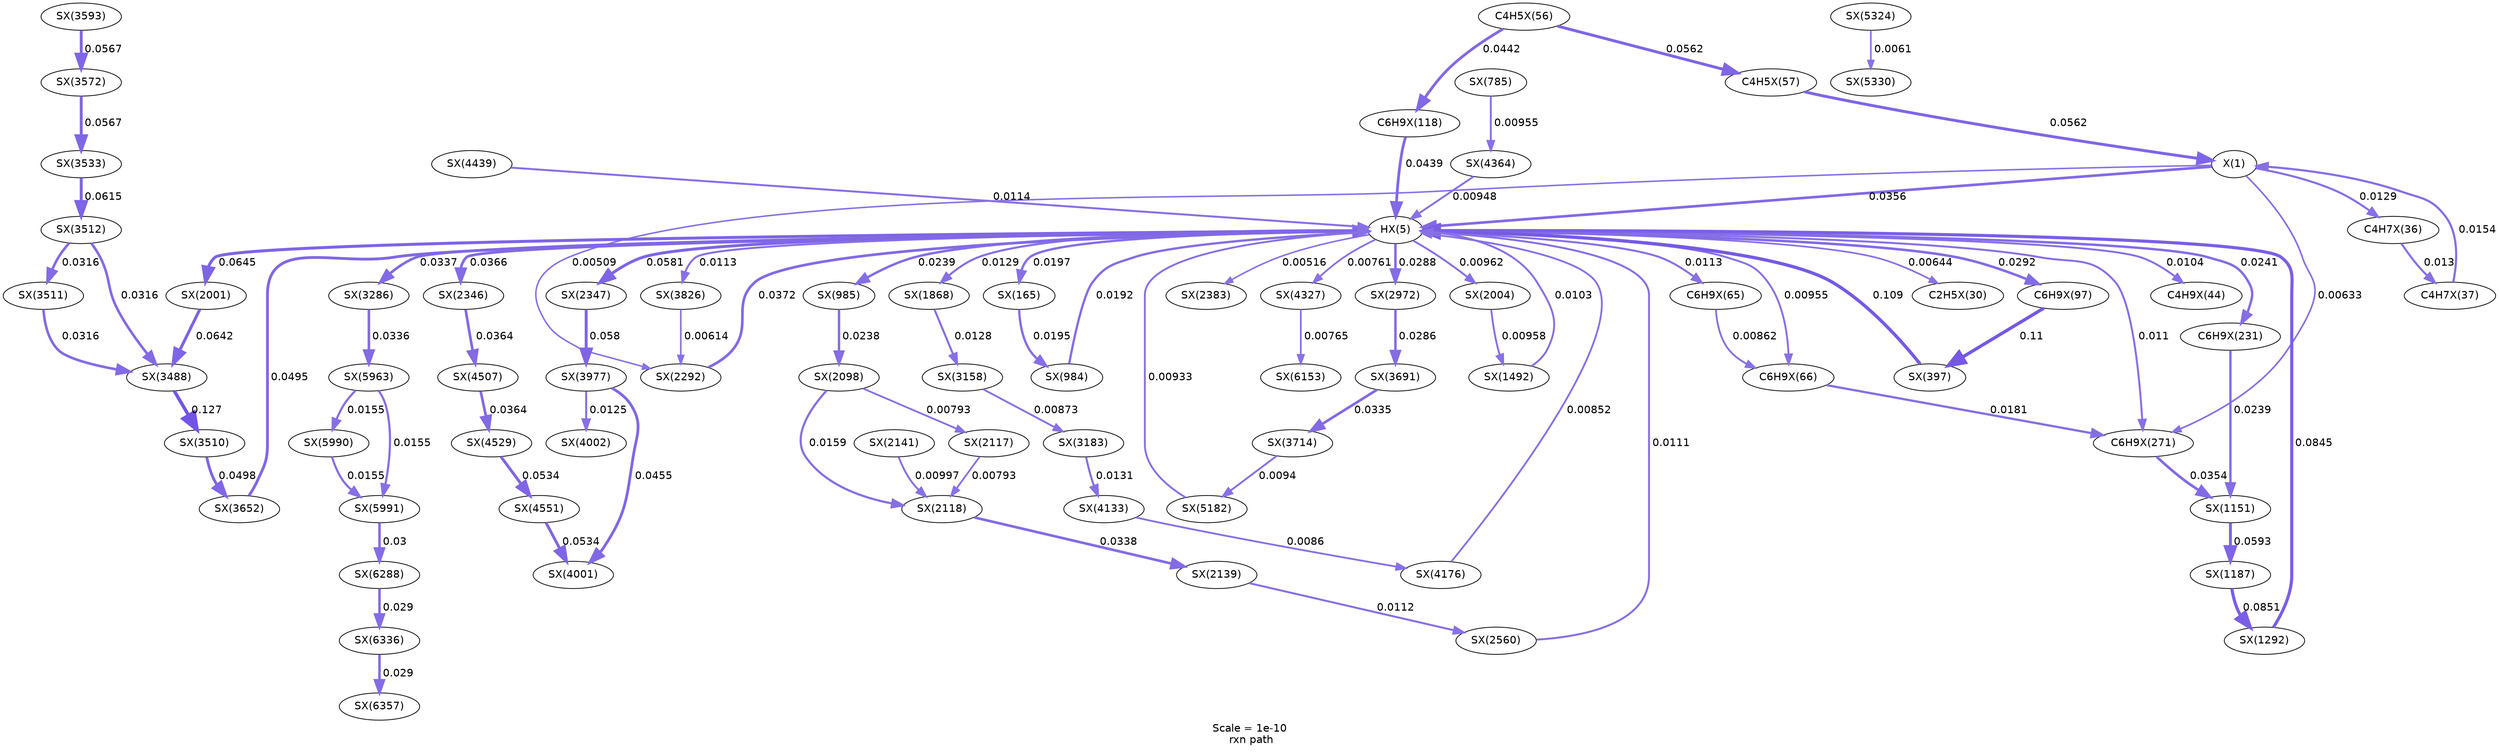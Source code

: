 digraph reaction_paths {
center=1;
s64 -> s65[fontname="Helvetica", style="setlinewidth(3.48)", arrowsize=1.74, color="0.7, 0.536, 0.9"
, label=" 0.0356"];
s78 -> s64[fontname="Helvetica", style="setlinewidth(3.83)", arrowsize=1.91, color="0.7, 0.556, 0.9"
, label=" 0.0562"];
s64 -> s95[fontname="Helvetica", style="setlinewidth(2.18)", arrowsize=1.09, color="0.7, 0.506, 0.9"
, label=" 0.00633"];
s64 -> s165[fontname="Helvetica", style="setlinewidth(2.01)", arrowsize=1.01, color="0.7, 0.505, 0.9"
, label=" 0.00509"];
s64 -> s73[fontname="Helvetica", style="setlinewidth(2.71)", arrowsize=1.36, color="0.7, 0.513, 0.9"
, label=" 0.0129"];
s74 -> s64[fontname="Helvetica", style="setlinewidth(2.85)", arrowsize=1.42, color="0.7, 0.515, 0.9"
, label=" 0.0154"];
s65 -> s68[fontname="Helvetica", style="setlinewidth(2.19)", arrowsize=1.1, color="0.7, 0.506, 0.9"
, label=" 0.00644"];
s85 -> s65[fontname="Helvetica", style="setlinewidth(3.64)", arrowsize=1.82, color="0.7, 0.544, 0.9"
, label=" 0.0439"];
s65 -> s79[fontname="Helvetica", style="setlinewidth(2.62)", arrowsize=1.31, color="0.7, 0.511, 0.9"
, label=" 0.0113"];
s65 -> s84[fontname="Helvetica", style="setlinewidth(3.33)", arrowsize=1.67, color="0.7, 0.529, 0.9"
, label=" 0.0292"];
s65 -> s75[fontname="Helvetica", style="setlinewidth(2.55)", arrowsize=1.28, color="0.7, 0.51, 0.9"
, label=" 0.0104"];
s98 -> s65[fontname="Helvetica", style="setlinewidth(4.33)", arrowsize=2.16, color="0.7, 0.609, 0.9"
, label=" 0.109"];
s65 -> s94[fontname="Helvetica", style="setlinewidth(3.19)", arrowsize=1.59, color="0.7, 0.524, 0.9"
, label=" 0.0241"];
s65 -> s95[fontname="Helvetica", style="setlinewidth(2.6)", arrowsize=1.3, color="0.7, 0.511, 0.9"
, label=" 0.011"];
s65 -> s80[fontname="Helvetica", style="setlinewidth(2.49)", arrowsize=1.24, color="0.7, 0.51, 0.9"
, label=" 0.00955"];
s124 -> s65[fontname="Helvetica", style="setlinewidth(4.13)", arrowsize=2.07, color="0.7, 0.585, 0.9"
, label=" 0.0845"];
s65 -> s91[fontname="Helvetica", style="setlinewidth(3.03)", arrowsize=1.52, color="0.7, 0.52, 0.9"
, label=" 0.0197"];
s112 -> s65[fontname="Helvetica", style="setlinewidth(3.02)", arrowsize=1.51, color="0.7, 0.519, 0.9"
, label=" 0.0192"];
s65 -> s113[fontname="Helvetica", style="setlinewidth(3.18)", arrowsize=1.59, color="0.7, 0.524, 0.9"
, label=" 0.0239"];
s178 -> s65[fontname="Helvetica", style="setlinewidth(2.6)", arrowsize=1.3, color="0.7, 0.511, 0.9"
, label=" 0.0111"];
s65 -> s146[fontname="Helvetica", style="setlinewidth(2.71)", arrowsize=1.36, color="0.7, 0.513, 0.9"
, label=" 0.0129"];
s65 -> s152[fontname="Helvetica", style="setlinewidth(3.93)", arrowsize=1.97, color="0.7, 0.565, 0.9"
, label=" 0.0645"];
s65 -> s182[fontname="Helvetica", style="setlinewidth(3.32)", arrowsize=1.66, color="0.7, 0.529, 0.9"
, label=" 0.0288"];
s165 -> s65[fontname="Helvetica", style="setlinewidth(3.51)", arrowsize=1.76, color="0.7, 0.537, 0.9"
, label=" 0.0372"];
s65 -> s221[fontname="Helvetica", style="setlinewidth(2.62)", arrowsize=1.31, color="0.7, 0.511, 0.9"
, label=" 0.0113"];
s65 -> s167[fontname="Helvetica", style="setlinewidth(3.85)", arrowsize=1.93, color="0.7, 0.558, 0.9"
, label=" 0.0581"];
s128 -> s65[fontname="Helvetica", style="setlinewidth(2.54)", arrowsize=1.27, color="0.7, 0.51, 0.9"
, label=" 0.0103"];
s242 -> s65[fontname="Helvetica", style="setlinewidth(2.48)", arrowsize=1.24, color="0.7, 0.509, 0.9"
, label=" 0.00948"];
s211 -> s65[fontname="Helvetica", style="setlinewidth(3.73)", arrowsize=1.87, color="0.7, 0.55, 0.9"
, label=" 0.0495"];
s65 -> s166[fontname="Helvetica", style="setlinewidth(3.5)", arrowsize=1.75, color="0.7, 0.537, 0.9"
, label=" 0.0366"];
s233 -> s65[fontname="Helvetica", style="setlinewidth(2.4)", arrowsize=1.2, color="0.7, 0.509, 0.9"
, label=" 0.00852"];
s250 -> s65[fontname="Helvetica", style="setlinewidth(2.47)", arrowsize=1.24, color="0.7, 0.509, 0.9"
, label=" 0.00933"];
s65 -> s198[fontname="Helvetica", style="setlinewidth(3.44)", arrowsize=1.72, color="0.7, 0.534, 0.9"
, label=" 0.0337"];
s65 -> s155[fontname="Helvetica", style="setlinewidth(2.49)", arrowsize=1.25, color="0.7, 0.51, 0.9"
, label=" 0.00962"];
s65 -> s239[fontname="Helvetica", style="setlinewidth(2.32)", arrowsize=1.16, color="0.7, 0.508, 0.9"
, label=" 0.00761"];
s65 -> s170[fontname="Helvetica", style="setlinewidth(2.02)", arrowsize=1.01, color="0.7, 0.505, 0.9"
, label=" 0.00516"];
s243 -> s65[fontname="Helvetica", style="setlinewidth(2.62)", arrowsize=1.31, color="0.7, 0.511, 0.9"
, label=" 0.0114"];
s77 -> s78[fontname="Helvetica", style="setlinewidth(3.83)", arrowsize=1.91, color="0.7, 0.556, 0.9"
, label=" 0.0562"];
s77 -> s85[fontname="Helvetica", style="setlinewidth(3.65)", arrowsize=1.82, color="0.7, 0.544, 0.9"
, label=" 0.0442"];
s79 -> s80[fontname="Helvetica", style="setlinewidth(2.41)", arrowsize=1.21, color="0.7, 0.509, 0.9"
, label=" 0.00862"];
s84 -> s98[fontname="Helvetica", style="setlinewidth(4.33)", arrowsize=2.17, color="0.7, 0.61, 0.9"
, label=" 0.11"];
s94 -> s117[fontname="Helvetica", style="setlinewidth(3.18)", arrowsize=1.59, color="0.7, 0.524, 0.9"
, label=" 0.0239"];
s95 -> s117[fontname="Helvetica", style="setlinewidth(3.48)", arrowsize=1.74, color="0.7, 0.535, 0.9"
, label=" 0.0354"];
s117 -> s120[fontname="Helvetica", style="setlinewidth(3.87)", arrowsize=1.93, color="0.7, 0.559, 0.9"
, label=" 0.0593"];
s80 -> s95[fontname="Helvetica", style="setlinewidth(2.97)", arrowsize=1.49, color="0.7, 0.518, 0.9"
, label=" 0.0181"];
s120 -> s124[fontname="Helvetica", style="setlinewidth(4.14)", arrowsize=2.07, color="0.7, 0.585, 0.9"
, label=" 0.0851"];
s91 -> s112[fontname="Helvetica", style="setlinewidth(3.03)", arrowsize=1.51, color="0.7, 0.52, 0.9"
, label=" 0.0195"];
s113 -> s156[fontname="Helvetica", style="setlinewidth(3.18)", arrowsize=1.59, color="0.7, 0.524, 0.9"
, label=" 0.0238"];
s156 -> s159[fontname="Helvetica", style="setlinewidth(2.87)", arrowsize=1.44, color="0.7, 0.516, 0.9"
, label=" 0.0159"];
s156 -> s158[fontname="Helvetica", style="setlinewidth(2.35)", arrowsize=1.17, color="0.7, 0.508, 0.9"
, label=" 0.00793"];
s158 -> s159[fontname="Helvetica", style="setlinewidth(2.35)", arrowsize=1.17, color="0.7, 0.508, 0.9"
, label=" 0.00793"];
s162 -> s159[fontname="Helvetica", style="setlinewidth(2.52)", arrowsize=1.26, color="0.7, 0.51, 0.9"
, label=" 0.00997"];
s159 -> s160[fontname="Helvetica", style="setlinewidth(3.44)", arrowsize=1.72, color="0.7, 0.534, 0.9"
, label=" 0.0338"];
s160 -> s178[fontname="Helvetica", style="setlinewidth(2.61)", arrowsize=1.3, color="0.7, 0.511, 0.9"
, label=" 0.0112"];
s146 -> s190[fontname="Helvetica", style="setlinewidth(2.71)", arrowsize=1.35, color="0.7, 0.513, 0.9"
, label=" 0.0128"];
s190 -> s193[fontname="Helvetica", style="setlinewidth(2.42)", arrowsize=1.21, color="0.7, 0.509, 0.9"
, label=" 0.00873"];
s152 -> s202[fontname="Helvetica", style="setlinewidth(3.93)", arrowsize=1.96, color="0.7, 0.564, 0.9"
, label=" 0.0642"];
s205 -> s202[fontname="Helvetica", style="setlinewidth(3.39)", arrowsize=1.7, color="0.7, 0.532, 0.9"
, label=" 0.0316"];
s204 -> s202[fontname="Helvetica", style="setlinewidth(3.39)", arrowsize=1.7, color="0.7, 0.532, 0.9"
, label=" 0.0316"];
s202 -> s203[fontname="Helvetica", style="setlinewidth(4.45)", arrowsize=2.22, color="0.7, 0.627, 0.9"
, label=" 0.127"];
s205 -> s204[fontname="Helvetica", style="setlinewidth(3.39)", arrowsize=1.7, color="0.7, 0.532, 0.9"
, label=" 0.0316"];
s206 -> s205[fontname="Helvetica", style="setlinewidth(3.89)", arrowsize=1.95, color="0.7, 0.561, 0.9"
, label=" 0.0615"];
s208 -> s206[fontname="Helvetica", style="setlinewidth(3.83)", arrowsize=1.92, color="0.7, 0.557, 0.9"
, label=" 0.0567"];
s209 -> s208[fontname="Helvetica", style="setlinewidth(3.83)", arrowsize=1.92, color="0.7, 0.557, 0.9"
, label=" 0.0567"];
s203 -> s211[fontname="Helvetica", style="setlinewidth(3.74)", arrowsize=1.87, color="0.7, 0.55, 0.9"
, label=" 0.0498"];
s182 -> s212[fontname="Helvetica", style="setlinewidth(3.32)", arrowsize=1.66, color="0.7, 0.529, 0.9"
, label=" 0.0286"];
s212 -> s213[fontname="Helvetica", style="setlinewidth(3.44)", arrowsize=1.72, color="0.7, 0.533, 0.9"
, label=" 0.0335"];
s221 -> s165[fontname="Helvetica", style="setlinewidth(2.15)", arrowsize=1.08, color="0.7, 0.506, 0.9"
, label=" 0.00614"];
s167 -> s223[fontname="Helvetica", style="setlinewidth(3.85)", arrowsize=1.93, color="0.7, 0.558, 0.9"
, label=" 0.058"];
s223 -> s225[fontname="Helvetica", style="setlinewidth(2.69)", arrowsize=1.35, color="0.7, 0.513, 0.9"
, label=" 0.0125"];
s223 -> s224[fontname="Helvetica", style="setlinewidth(3.67)", arrowsize=1.83, color="0.7, 0.545, 0.9"
, label=" 0.0455"];
s193 -> s231[fontname="Helvetica", style="setlinewidth(2.73)", arrowsize=1.36, color="0.7, 0.513, 0.9"
, label=" 0.0131"];
s231 -> s233[fontname="Helvetica", style="setlinewidth(2.41)", arrowsize=1.2, color="0.7, 0.509, 0.9"
, label=" 0.0086"];
s155 -> s128[fontname="Helvetica", style="setlinewidth(2.49)", arrowsize=1.25, color="0.7, 0.51, 0.9"
, label=" 0.00958"];
s108 -> s242[fontname="Helvetica", style="setlinewidth(2.49)", arrowsize=1.24, color="0.7, 0.51, 0.9"
, label=" 0.00955"];
s166 -> s244[fontname="Helvetica", style="setlinewidth(3.5)", arrowsize=1.75, color="0.7, 0.536, 0.9"
, label=" 0.0364"];
s244 -> s245[fontname="Helvetica", style="setlinewidth(3.5)", arrowsize=1.75, color="0.7, 0.536, 0.9"
, label=" 0.0364"];
s245 -> s246[fontname="Helvetica", style="setlinewidth(3.79)", arrowsize=1.89, color="0.7, 0.553, 0.9"
, label=" 0.0534"];
s246 -> s224[fontname="Helvetica", style="setlinewidth(3.79)", arrowsize=1.89, color="0.7, 0.553, 0.9"
, label=" 0.0534"];
s73 -> s74[fontname="Helvetica", style="setlinewidth(2.72)", arrowsize=1.36, color="0.7, 0.513, 0.9"
, label=" 0.013"];
s213 -> s250[fontname="Helvetica", style="setlinewidth(2.48)", arrowsize=1.24, color="0.7, 0.509, 0.9"
, label=" 0.0094"];
s258 -> s259[fontname="Helvetica", style="setlinewidth(2.15)", arrowsize=1.08, color="0.7, 0.506, 0.9"
, label=" 0.0061"];
s198 -> s268[fontname="Helvetica", style="setlinewidth(3.44)", arrowsize=1.72, color="0.7, 0.534, 0.9"
, label=" 0.0336"];
s268 -> s271[fontname="Helvetica", style="setlinewidth(2.85)", arrowsize=1.43, color="0.7, 0.516, 0.9"
, label=" 0.0155"];
s268 -> s270[fontname="Helvetica", style="setlinewidth(2.85)", arrowsize=1.43, color="0.7, 0.516, 0.9"
, label=" 0.0155"];
s239 -> s274[fontname="Helvetica", style="setlinewidth(2.32)", arrowsize=1.16, color="0.7, 0.508, 0.9"
, label=" 0.00765"];
s270 -> s271[fontname="Helvetica", style="setlinewidth(2.85)", arrowsize=1.43, color="0.7, 0.516, 0.9"
, label=" 0.0155"];
s271 -> s282[fontname="Helvetica", style="setlinewidth(3.35)", arrowsize=1.68, color="0.7, 0.53, 0.9"
, label=" 0.03"];
s282 -> s284[fontname="Helvetica", style="setlinewidth(3.33)", arrowsize=1.66, color="0.7, 0.529, 0.9"
, label=" 0.029"];
s284 -> s285[fontname="Helvetica", style="setlinewidth(3.33)", arrowsize=1.66, color="0.7, 0.529, 0.9"
, label=" 0.029"];
s64 [ fontname="Helvetica", label="X(1)"];
s65 [ fontname="Helvetica", label="HX(5)"];
s68 [ fontname="Helvetica", label="C2H5X(30)"];
s73 [ fontname="Helvetica", label="C4H7X(36)"];
s74 [ fontname="Helvetica", label="C4H7X(37)"];
s75 [ fontname="Helvetica", label="C4H9X(44)"];
s77 [ fontname="Helvetica", label="C4H5X(56)"];
s78 [ fontname="Helvetica", label="C4H5X(57)"];
s79 [ fontname="Helvetica", label="C6H9X(65)"];
s80 [ fontname="Helvetica", label="C6H9X(66)"];
s84 [ fontname="Helvetica", label="C6H9X(97)"];
s85 [ fontname="Helvetica", label="C6H9X(118)"];
s91 [ fontname="Helvetica", label="SX(165)"];
s94 [ fontname="Helvetica", label="C6H9X(231)"];
s95 [ fontname="Helvetica", label="C6H9X(271)"];
s98 [ fontname="Helvetica", label="SX(397)"];
s108 [ fontname="Helvetica", label="SX(785)"];
s112 [ fontname="Helvetica", label="SX(984)"];
s113 [ fontname="Helvetica", label="SX(985)"];
s117 [ fontname="Helvetica", label="SX(1151)"];
s120 [ fontname="Helvetica", label="SX(1187)"];
s124 [ fontname="Helvetica", label="SX(1292)"];
s128 [ fontname="Helvetica", label="SX(1492)"];
s146 [ fontname="Helvetica", label="SX(1868)"];
s152 [ fontname="Helvetica", label="SX(2001)"];
s155 [ fontname="Helvetica", label="SX(2004)"];
s156 [ fontname="Helvetica", label="SX(2098)"];
s158 [ fontname="Helvetica", label="SX(2117)"];
s159 [ fontname="Helvetica", label="SX(2118)"];
s160 [ fontname="Helvetica", label="SX(2139)"];
s162 [ fontname="Helvetica", label="SX(2141)"];
s165 [ fontname="Helvetica", label="SX(2292)"];
s166 [ fontname="Helvetica", label="SX(2346)"];
s167 [ fontname="Helvetica", label="SX(2347)"];
s170 [ fontname="Helvetica", label="SX(2383)"];
s178 [ fontname="Helvetica", label="SX(2560)"];
s182 [ fontname="Helvetica", label="SX(2972)"];
s190 [ fontname="Helvetica", label="SX(3158)"];
s193 [ fontname="Helvetica", label="SX(3183)"];
s198 [ fontname="Helvetica", label="SX(3286)"];
s202 [ fontname="Helvetica", label="SX(3488)"];
s203 [ fontname="Helvetica", label="SX(3510)"];
s204 [ fontname="Helvetica", label="SX(3511)"];
s205 [ fontname="Helvetica", label="SX(3512)"];
s206 [ fontname="Helvetica", label="SX(3533)"];
s208 [ fontname="Helvetica", label="SX(3572)"];
s209 [ fontname="Helvetica", label="SX(3593)"];
s211 [ fontname="Helvetica", label="SX(3652)"];
s212 [ fontname="Helvetica", label="SX(3691)"];
s213 [ fontname="Helvetica", label="SX(3714)"];
s221 [ fontname="Helvetica", label="SX(3826)"];
s223 [ fontname="Helvetica", label="SX(3977)"];
s224 [ fontname="Helvetica", label="SX(4001)"];
s225 [ fontname="Helvetica", label="SX(4002)"];
s231 [ fontname="Helvetica", label="SX(4133)"];
s233 [ fontname="Helvetica", label="SX(4176)"];
s239 [ fontname="Helvetica", label="SX(4327)"];
s242 [ fontname="Helvetica", label="SX(4364)"];
s243 [ fontname="Helvetica", label="SX(4439)"];
s244 [ fontname="Helvetica", label="SX(4507)"];
s245 [ fontname="Helvetica", label="SX(4529)"];
s246 [ fontname="Helvetica", label="SX(4551)"];
s250 [ fontname="Helvetica", label="SX(5182)"];
s258 [ fontname="Helvetica", label="SX(5324)"];
s259 [ fontname="Helvetica", label="SX(5330)"];
s268 [ fontname="Helvetica", label="SX(5963)"];
s270 [ fontname="Helvetica", label="SX(5990)"];
s271 [ fontname="Helvetica", label="SX(5991)"];
s274 [ fontname="Helvetica", label="SX(6153)"];
s282 [ fontname="Helvetica", label="SX(6288)"];
s284 [ fontname="Helvetica", label="SX(6336)"];
s285 [ fontname="Helvetica", label="SX(6357)"];
 label = "Scale = 1e-10\l rxn path";
 fontname = "Helvetica";
}
